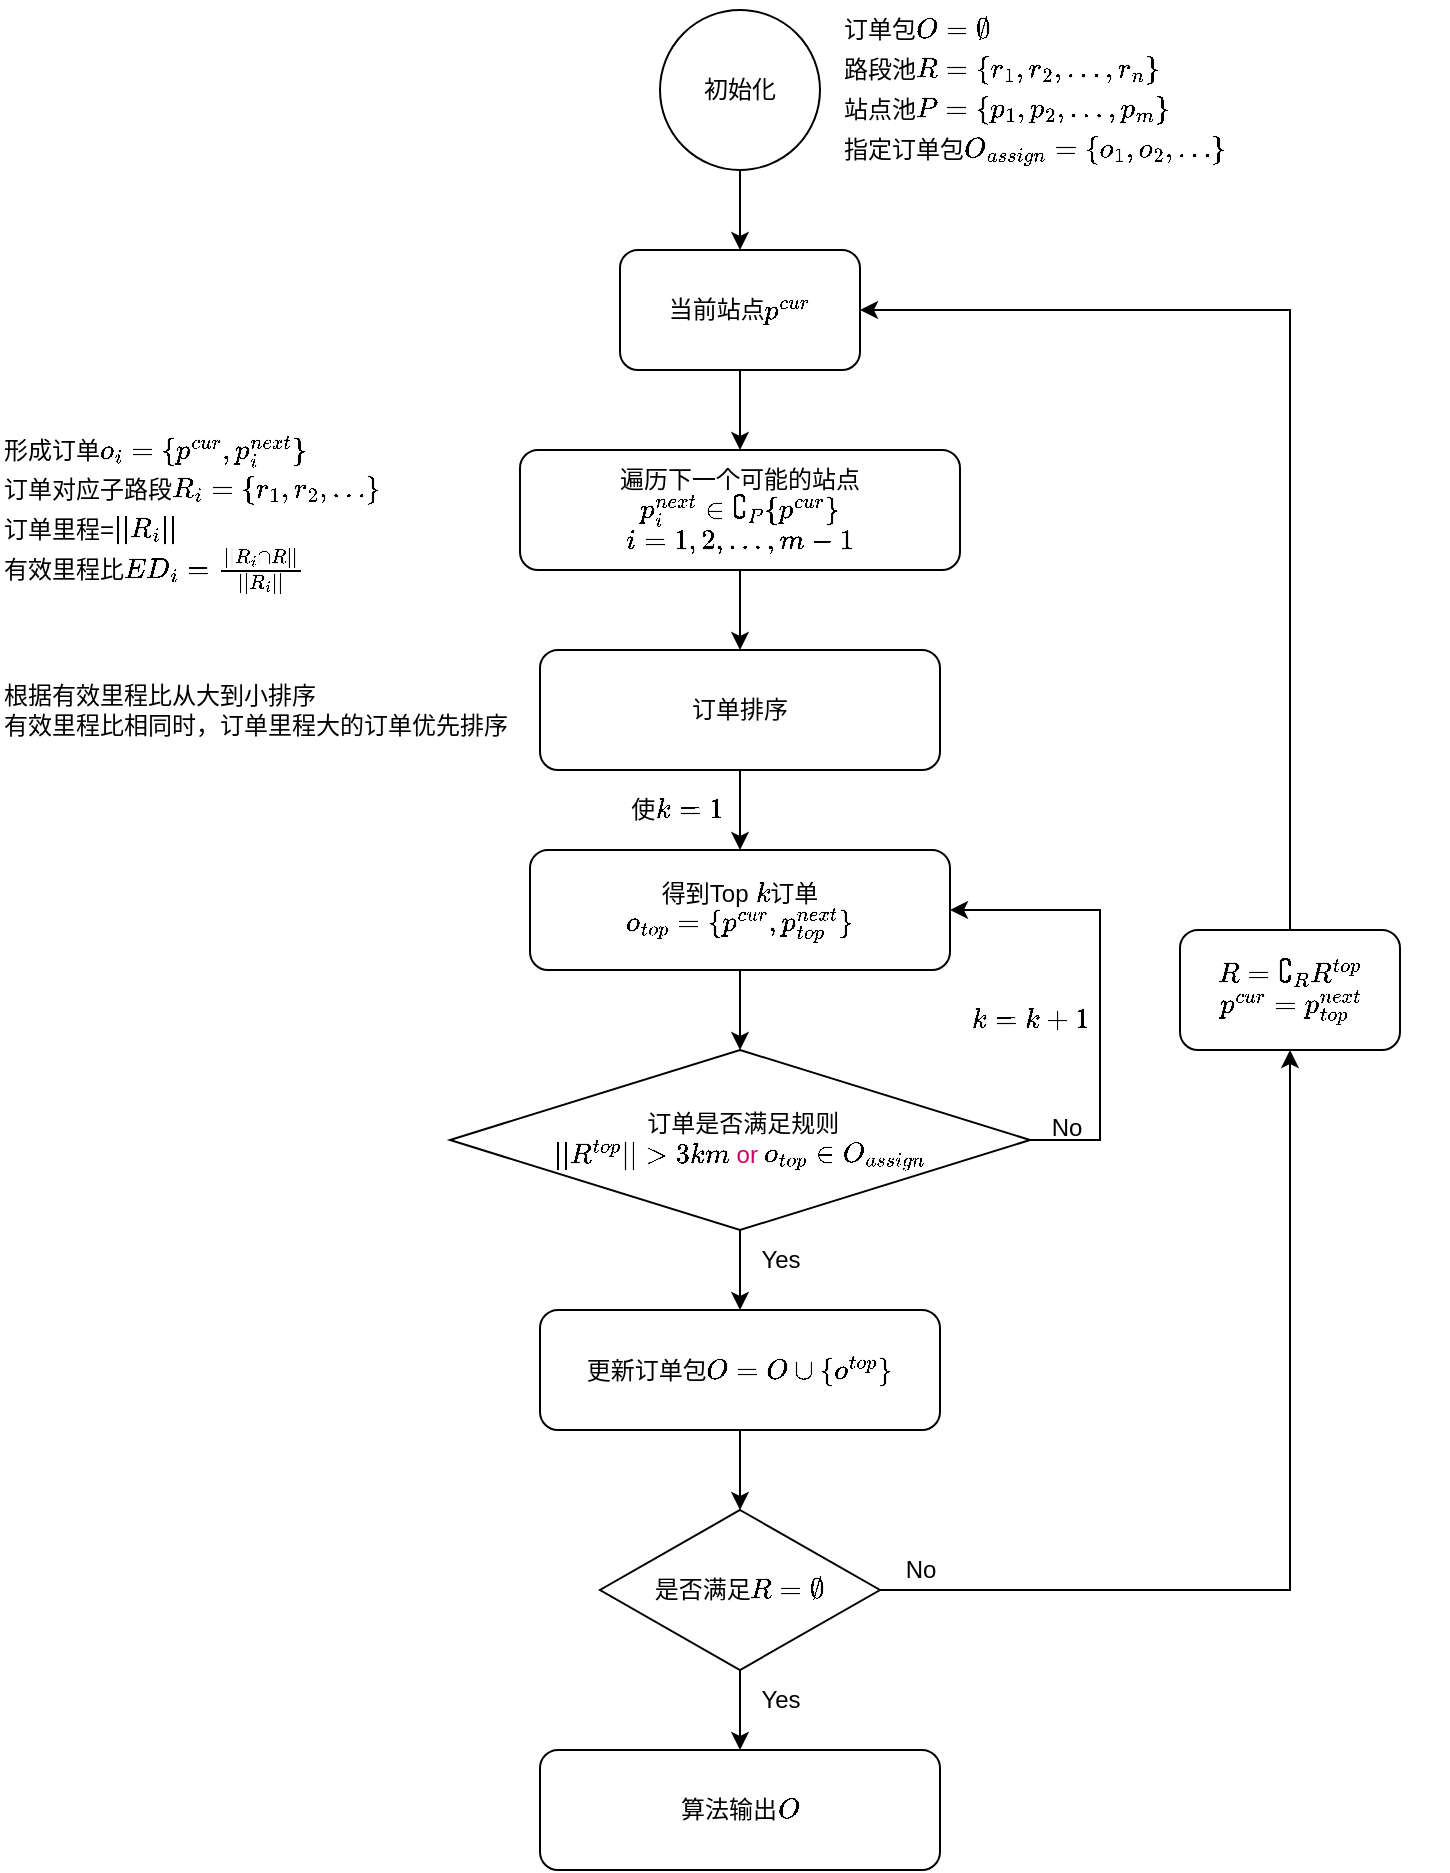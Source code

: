 <mxfile version="20.5.3" type="github">
  <diagram id="bvM2O6zYVAfy2EAc9lAI" name="第 1 页">
    <mxGraphModel dx="2849" dy="1213" grid="1" gridSize="10" guides="1" tooltips="1" connect="1" arrows="1" fold="1" page="1" pageScale="1" pageWidth="827" pageHeight="1169" math="1" shadow="0">
      <root>
        <mxCell id="0" />
        <mxCell id="1" parent="0" />
        <mxCell id="-mNMHIKo_w_xHtXC0TbQ-18" style="edgeStyle=orthogonalEdgeStyle;rounded=0;orthogonalLoop=1;jettySize=auto;html=1;exitX=0.5;exitY=1;exitDx=0;exitDy=0;entryX=0.5;entryY=0;entryDx=0;entryDy=0;" edge="1" parent="1" source="sVxv38cH_FCJ9H6od-_0-1" target="sVxv38cH_FCJ9H6od-_0-2">
          <mxGeometry relative="1" as="geometry" />
        </mxCell>
        <mxCell id="sVxv38cH_FCJ9H6od-_0-1" value="初始化" style="ellipse;whiteSpace=wrap;html=1;aspect=fixed;" parent="1" vertex="1">
          <mxGeometry x="290" y="80" width="80" height="80" as="geometry" />
        </mxCell>
        <mxCell id="-mNMHIKo_w_xHtXC0TbQ-17" style="edgeStyle=orthogonalEdgeStyle;rounded=0;orthogonalLoop=1;jettySize=auto;html=1;exitX=0.5;exitY=1;exitDx=0;exitDy=0;" edge="1" parent="1" source="sVxv38cH_FCJ9H6od-_0-2" target="sVxv38cH_FCJ9H6od-_0-8">
          <mxGeometry relative="1" as="geometry" />
        </mxCell>
        <mxCell id="sVxv38cH_FCJ9H6od-_0-2" value="当前站点\(p^{cur}\)" style="rounded=1;whiteSpace=wrap;html=1;" parent="1" vertex="1">
          <mxGeometry x="270" y="200" width="120" height="60" as="geometry" />
        </mxCell>
        <mxCell id="sVxv38cH_FCJ9H6od-_0-3" value="&lt;div&gt;路段池\(R=\{r_1,r_2,\dots,r_n\}\)&lt;/div&gt;" style="text;html=1;align=left;verticalAlign=middle;resizable=0;points=[];autosize=1;strokeColor=none;fillColor=none;" parent="1" vertex="1">
          <mxGeometry x="380" y="95" width="190" height="30" as="geometry" />
        </mxCell>
        <mxCell id="sVxv38cH_FCJ9H6od-_0-4" value="&lt;div&gt;站点池\(P=\{p_1,p_2,\dots,p_m\}\)&lt;/div&gt;" style="text;whiteSpace=wrap;html=1;align=left;verticalAlign=middle;" parent="1" vertex="1">
          <mxGeometry x="380" y="115" width="210" height="30" as="geometry" />
        </mxCell>
        <mxCell id="-mNMHIKo_w_xHtXC0TbQ-16" style="edgeStyle=orthogonalEdgeStyle;rounded=0;orthogonalLoop=1;jettySize=auto;html=1;exitX=0.5;exitY=1;exitDx=0;exitDy=0;entryX=0.5;entryY=0;entryDx=0;entryDy=0;" edge="1" parent="1" source="sVxv38cH_FCJ9H6od-_0-8" target="H3HawUOWs4ybG82ycnrm-2">
          <mxGeometry relative="1" as="geometry" />
        </mxCell>
        <mxCell id="sVxv38cH_FCJ9H6od-_0-8" value="&lt;div&gt;遍历下一个可能的站点\(p^{next}_i\in \complement_{P}\{p^{cur}\}\)&lt;/div&gt;&lt;div&gt;\(i=1,2,\dots,m-1\)&lt;/div&gt;" style="rounded=1;whiteSpace=wrap;html=1;" parent="1" vertex="1">
          <mxGeometry x="220" y="300" width="220" height="60" as="geometry" />
        </mxCell>
        <mxCell id="-mNMHIKo_w_xHtXC0TbQ-19" style="edgeStyle=orthogonalEdgeStyle;rounded=0;orthogonalLoop=1;jettySize=auto;html=1;exitX=0.5;exitY=1;exitDx=0;exitDy=0;entryX=0.5;entryY=0;entryDx=0;entryDy=0;" edge="1" parent="1" source="sVxv38cH_FCJ9H6od-_0-11" target="-mNMHIKo_w_xHtXC0TbQ-7">
          <mxGeometry relative="1" as="geometry" />
        </mxCell>
        <mxCell id="sVxv38cH_FCJ9H6od-_0-11" value="&lt;div&gt;得到Top \(k\)订单&lt;/div&gt;&lt;div&gt;\(o_{top}=\{p^{cur}, p^{next}_{top}\}\)&lt;/div&gt;" style="rounded=1;whiteSpace=wrap;html=1;" parent="1" vertex="1">
          <mxGeometry x="225" y="500" width="210" height="60" as="geometry" />
        </mxCell>
        <mxCell id="H3HawUOWs4ybG82ycnrm-1" value="形成订单\(o_{i}=\{p^{cur}, p^{next}_i\}\)" style="text;whiteSpace=wrap;html=1;align=left;verticalAlign=middle;" parent="1" vertex="1">
          <mxGeometry x="-40" y="290" width="160" height="20" as="geometry" />
        </mxCell>
        <mxCell id="-mNMHIKo_w_xHtXC0TbQ-11" style="edgeStyle=orthogonalEdgeStyle;rounded=0;orthogonalLoop=1;jettySize=auto;html=1;exitX=0.5;exitY=1;exitDx=0;exitDy=0;entryX=0.5;entryY=0;entryDx=0;entryDy=0;" edge="1" parent="1" source="H3HawUOWs4ybG82ycnrm-2" target="sVxv38cH_FCJ9H6od-_0-11">
          <mxGeometry relative="1" as="geometry" />
        </mxCell>
        <mxCell id="H3HawUOWs4ybG82ycnrm-2" value="订单排序" style="rounded=1;whiteSpace=wrap;html=1;" parent="1" vertex="1">
          <mxGeometry x="230" y="400" width="200" height="60" as="geometry" />
        </mxCell>
        <mxCell id="H3HawUOWs4ybG82ycnrm-3" value="&lt;div&gt;订单里程=\(||R_i||\)&lt;/div&gt;" style="text;whiteSpace=wrap;html=1;verticalAlign=middle;" parent="1" vertex="1">
          <mxGeometry x="-40" y="330" width="90" height="20" as="geometry" />
        </mxCell>
        <mxCell id="H3HawUOWs4ybG82ycnrm-4" value="订单对应子路段\(R_i=\{r_1, r_2, \dots\}\)" style="text;whiteSpace=wrap;html=1;verticalAlign=middle;" parent="1" vertex="1">
          <mxGeometry x="-40" y="310" width="200" height="20" as="geometry" />
        </mxCell>
        <mxCell id="-mNMHIKo_w_xHtXC0TbQ-4" value="&lt;div&gt;根据有效里程比从大到小排序&lt;/div&gt;&lt;div&gt;有效里程比相同时，订单里程大的订单优先排序&lt;/div&gt;" style="text;html=1;align=left;verticalAlign=middle;resizable=0;points=[];autosize=1;strokeColor=none;fillColor=none;" vertex="1" parent="1">
          <mxGeometry x="-40" y="410" width="280" height="40" as="geometry" />
        </mxCell>
        <mxCell id="-mNMHIKo_w_xHtXC0TbQ-5" value="有效里程比\(ED_i = \frac{||R_i \cap R||}{||R_i||}\)" style="text;whiteSpace=wrap;html=1;verticalAlign=middle;" vertex="1" parent="1">
          <mxGeometry x="-40" y="350" width="160" height="20" as="geometry" />
        </mxCell>
        <mxCell id="-mNMHIKo_w_xHtXC0TbQ-10" style="edgeStyle=orthogonalEdgeStyle;rounded=0;orthogonalLoop=1;jettySize=auto;html=1;exitX=1;exitY=0.5;exitDx=0;exitDy=0;entryX=1;entryY=0.5;entryDx=0;entryDy=0;" edge="1" parent="1" source="-mNMHIKo_w_xHtXC0TbQ-7" target="sVxv38cH_FCJ9H6od-_0-11">
          <mxGeometry relative="1" as="geometry">
            <mxPoint x="440" y="530" as="targetPoint" />
            <Array as="points">
              <mxPoint x="510" y="645" />
              <mxPoint x="510" y="530" />
            </Array>
          </mxGeometry>
        </mxCell>
        <mxCell id="-mNMHIKo_w_xHtXC0TbQ-25" style="edgeStyle=orthogonalEdgeStyle;rounded=0;orthogonalLoop=1;jettySize=auto;html=1;exitX=0.5;exitY=1;exitDx=0;exitDy=0;entryX=0.5;entryY=0;entryDx=0;entryDy=0;" edge="1" parent="1" source="-mNMHIKo_w_xHtXC0TbQ-7" target="-mNMHIKo_w_xHtXC0TbQ-20">
          <mxGeometry relative="1" as="geometry" />
        </mxCell>
        <mxCell id="-mNMHIKo_w_xHtXC0TbQ-7" value="&lt;div&gt;&amp;nbsp;订单是否满足规则&lt;/div&gt;&lt;div&gt;&lt;div&gt;\(||R^{top}||&amp;gt;3km\) &lt;font color=&quot;#CC0066&quot;&gt;or&lt;/font&gt; \(o_{top} \in O_{assign}\)&lt;/div&gt;&lt;/div&gt;" style="rhombus;whiteSpace=wrap;html=1;" vertex="1" parent="1">
          <mxGeometry x="185" y="600" width="290" height="90" as="geometry" />
        </mxCell>
        <mxCell id="-mNMHIKo_w_xHtXC0TbQ-12" value="使\(k=1\)" style="text;html=1;align=center;verticalAlign=middle;resizable=0;points=[];autosize=1;strokeColor=none;fillColor=none;" vertex="1" parent="1">
          <mxGeometry x="263" y="465" width="70" height="30" as="geometry" />
        </mxCell>
        <mxCell id="-mNMHIKo_w_xHtXC0TbQ-26" style="edgeStyle=orthogonalEdgeStyle;rounded=0;orthogonalLoop=1;jettySize=auto;html=1;exitX=0.5;exitY=1;exitDx=0;exitDy=0;entryX=0.5;entryY=0;entryDx=0;entryDy=0;" edge="1" parent="1" source="-mNMHIKo_w_xHtXC0TbQ-20" target="-mNMHIKo_w_xHtXC0TbQ-27">
          <mxGeometry relative="1" as="geometry">
            <mxPoint x="330" y="810" as="targetPoint" />
          </mxGeometry>
        </mxCell>
        <mxCell id="-mNMHIKo_w_xHtXC0TbQ-20" value="更新订单包\(O=O\cup \{o^{top}\}\)" style="rounded=1;whiteSpace=wrap;html=1;" vertex="1" parent="1">
          <mxGeometry x="230" y="730" width="200" height="60" as="geometry" />
        </mxCell>
        <mxCell id="-mNMHIKo_w_xHtXC0TbQ-13" value="\(k=k+1\)" style="text;html=1;align=center;verticalAlign=middle;resizable=0;points=[];autosize=1;strokeColor=none;fillColor=none;" vertex="1" parent="1">
          <mxGeometry x="440" y="570" width="70" height="30" as="geometry" />
        </mxCell>
        <mxCell id="-mNMHIKo_w_xHtXC0TbQ-23" value="&lt;div&gt;订单包\(O=\emptyset\)&lt;/div&gt;" style="text;html=1;align=left;verticalAlign=middle;resizable=0;points=[];autosize=1;strokeColor=none;fillColor=none;" vertex="1" parent="1">
          <mxGeometry x="380" y="75" width="140" height="30" as="geometry" />
        </mxCell>
        <mxCell id="-mNMHIKo_w_xHtXC0TbQ-24" value="&lt;div&gt;指定订单包\(O_{assign}=\{o_1, o_2, \dots\}\)&lt;/div&gt;" style="text;html=1;align=left;verticalAlign=middle;resizable=0;points=[];autosize=1;strokeColor=none;fillColor=none;" vertex="1" parent="1">
          <mxGeometry x="380" y="135" width="260" height="30" as="geometry" />
        </mxCell>
        <mxCell id="-mNMHIKo_w_xHtXC0TbQ-33" style="edgeStyle=orthogonalEdgeStyle;rounded=0;orthogonalLoop=1;jettySize=auto;html=1;exitX=1;exitY=0.5;exitDx=0;exitDy=0;fontColor=#000000;" edge="1" parent="1" source="-mNMHIKo_w_xHtXC0TbQ-27" target="-mNMHIKo_w_xHtXC0TbQ-32">
          <mxGeometry relative="1" as="geometry" />
        </mxCell>
        <mxCell id="-mNMHIKo_w_xHtXC0TbQ-39" style="edgeStyle=orthogonalEdgeStyle;rounded=0;orthogonalLoop=1;jettySize=auto;html=1;exitX=0.5;exitY=1;exitDx=0;exitDy=0;entryX=0.5;entryY=0;entryDx=0;entryDy=0;fontColor=#000000;" edge="1" parent="1" source="-mNMHIKo_w_xHtXC0TbQ-27" target="-mNMHIKo_w_xHtXC0TbQ-37">
          <mxGeometry relative="1" as="geometry" />
        </mxCell>
        <mxCell id="-mNMHIKo_w_xHtXC0TbQ-27" value="是否满足\(R=\emptyset\)" style="rhombus;whiteSpace=wrap;html=1;" vertex="1" parent="1">
          <mxGeometry x="260" y="830" width="140" height="80" as="geometry" />
        </mxCell>
        <mxCell id="-mNMHIKo_w_xHtXC0TbQ-29" value="No" style="text;html=1;align=center;verticalAlign=middle;resizable=0;points=[];autosize=1;strokeColor=none;fillColor=none;fontColor=#000000;" vertex="1" parent="1">
          <mxGeometry x="473" y="624" width="40" height="30" as="geometry" />
        </mxCell>
        <mxCell id="-mNMHIKo_w_xHtXC0TbQ-31" value="Yes" style="text;html=1;align=center;verticalAlign=middle;resizable=0;points=[];autosize=1;strokeColor=none;fillColor=none;fontColor=#000000;" vertex="1" parent="1">
          <mxGeometry x="330" y="690" width="40" height="30" as="geometry" />
        </mxCell>
        <mxCell id="-mNMHIKo_w_xHtXC0TbQ-34" style="edgeStyle=orthogonalEdgeStyle;rounded=0;orthogonalLoop=1;jettySize=auto;html=1;exitX=0.5;exitY=0;exitDx=0;exitDy=0;entryX=1;entryY=0.5;entryDx=0;entryDy=0;fontColor=#000000;" edge="1" parent="1" source="-mNMHIKo_w_xHtXC0TbQ-32" target="sVxv38cH_FCJ9H6od-_0-2">
          <mxGeometry relative="1" as="geometry" />
        </mxCell>
        <mxCell id="-mNMHIKo_w_xHtXC0TbQ-32" value="&lt;div&gt;\(R=\complement_{R}R^{top}\)&lt;/div&gt;&lt;div&gt;\(p^{cur}=p^{next}_{top}\)&lt;br&gt;&lt;/div&gt;" style="rounded=1;whiteSpace=wrap;html=1;" vertex="1" parent="1">
          <mxGeometry x="550" y="540" width="110" height="60" as="geometry" />
        </mxCell>
        <mxCell id="-mNMHIKo_w_xHtXC0TbQ-37" value="算法输出\(O\)" style="rounded=1;whiteSpace=wrap;html=1;" vertex="1" parent="1">
          <mxGeometry x="230" y="950" width="200" height="60" as="geometry" />
        </mxCell>
        <mxCell id="-mNMHIKo_w_xHtXC0TbQ-40" value="No" style="text;html=1;align=center;verticalAlign=middle;resizable=0;points=[];autosize=1;strokeColor=none;fillColor=none;fontColor=#000000;" vertex="1" parent="1">
          <mxGeometry x="400" y="845" width="40" height="30" as="geometry" />
        </mxCell>
        <mxCell id="-mNMHIKo_w_xHtXC0TbQ-41" value="Yes" style="text;html=1;align=center;verticalAlign=middle;resizable=0;points=[];autosize=1;strokeColor=none;fillColor=none;fontColor=#000000;" vertex="1" parent="1">
          <mxGeometry x="330" y="910" width="40" height="30" as="geometry" />
        </mxCell>
      </root>
    </mxGraphModel>
  </diagram>
</mxfile>
